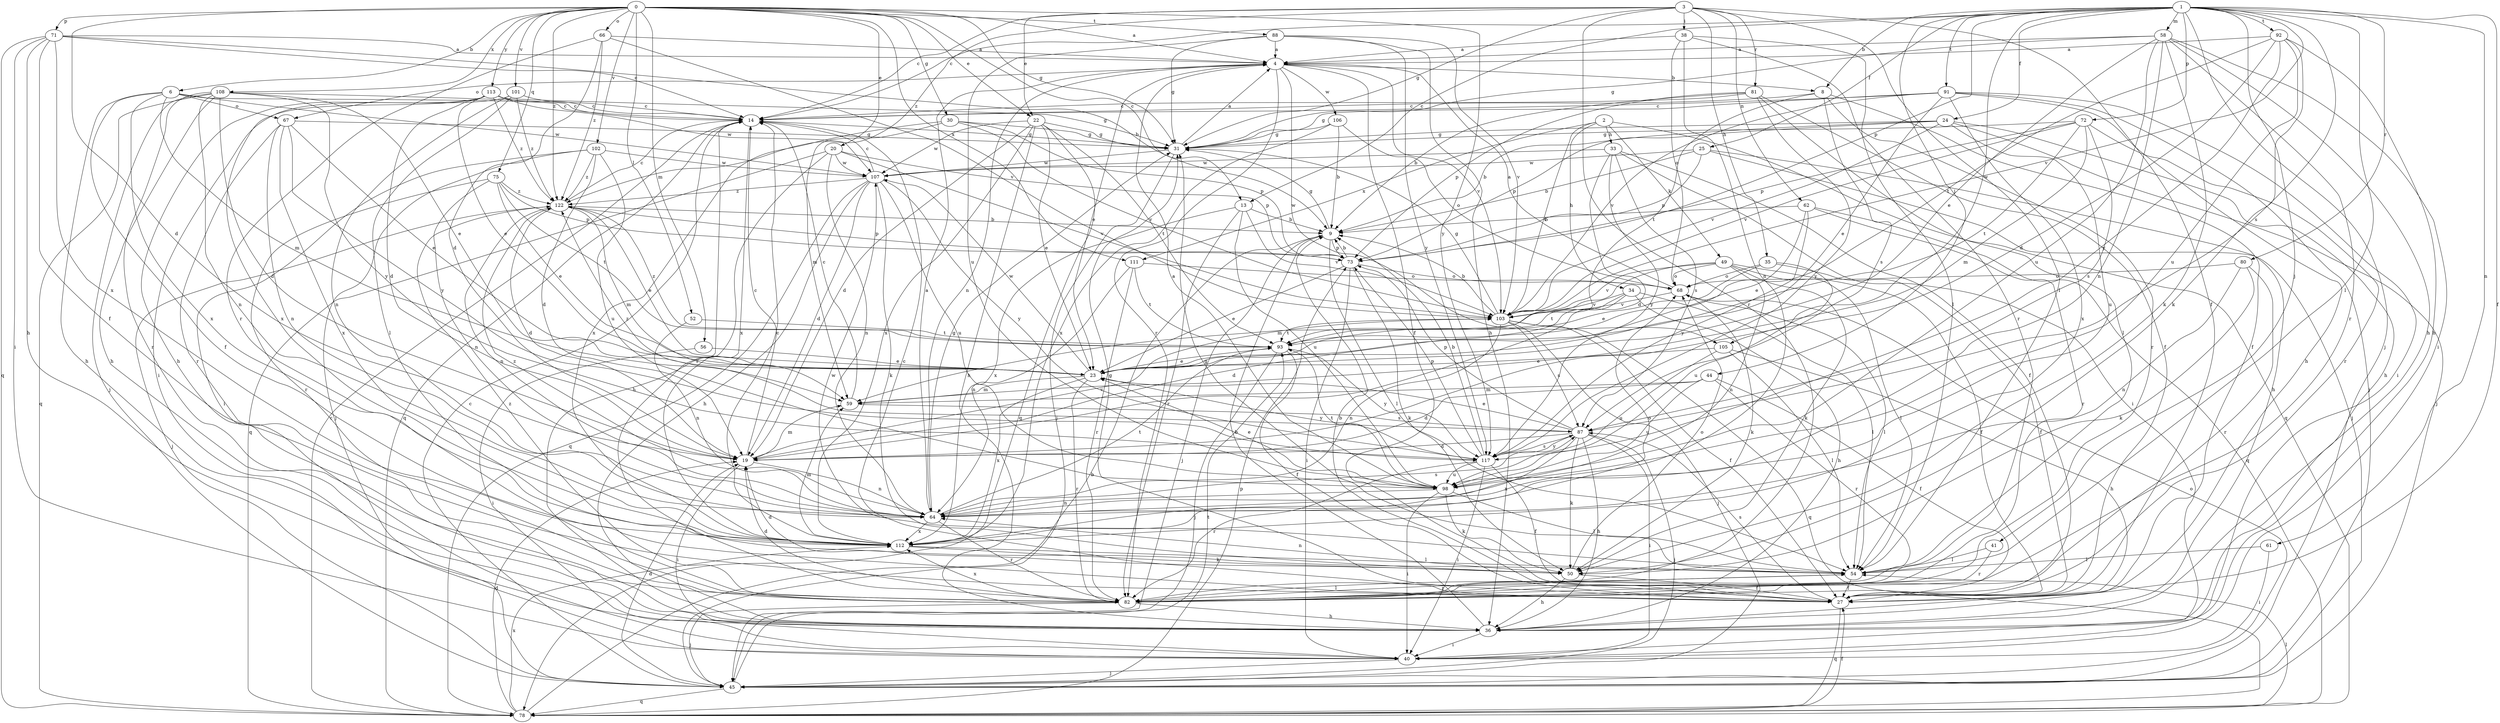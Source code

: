 strict digraph  {
0;
1;
2;
3;
4;
6;
8;
9;
13;
14;
19;
20;
22;
23;
24;
25;
27;
30;
31;
33;
34;
35;
36;
38;
40;
41;
44;
45;
49;
50;
52;
54;
56;
58;
59;
61;
62;
64;
66;
67;
68;
71;
72;
73;
75;
78;
80;
81;
82;
87;
88;
91;
92;
93;
98;
101;
102;
103;
105;
106;
107;
108;
111;
112;
113;
117;
122;
0 -> 4  [label=a];
0 -> 6  [label=b];
0 -> 13  [label=c];
0 -> 19  [label=d];
0 -> 20  [label=e];
0 -> 22  [label=e];
0 -> 30  [label=g];
0 -> 31  [label=g];
0 -> 52  [label=l];
0 -> 56  [label=m];
0 -> 66  [label=o];
0 -> 71  [label=p];
0 -> 75  [label=q];
0 -> 88  [label=t];
0 -> 101  [label=v];
0 -> 102  [label=v];
0 -> 108  [label=x];
0 -> 111  [label=x];
0 -> 113  [label=y];
0 -> 117  [label=y];
0 -> 122  [label=z];
1 -> 8  [label=b];
1 -> 13  [label=c];
1 -> 14  [label=c];
1 -> 24  [label=f];
1 -> 25  [label=f];
1 -> 27  [label=f];
1 -> 41  [label=j];
1 -> 44  [label=j];
1 -> 45  [label=j];
1 -> 54  [label=l];
1 -> 58  [label=m];
1 -> 61  [label=n];
1 -> 72  [label=p];
1 -> 73  [label=p];
1 -> 80  [label=r];
1 -> 87  [label=s];
1 -> 91  [label=t];
1 -> 92  [label=t];
1 -> 103  [label=v];
1 -> 105  [label=w];
2 -> 33  [label=h];
2 -> 34  [label=h];
2 -> 49  [label=k];
2 -> 78  [label=q];
2 -> 103  [label=v];
2 -> 111  [label=x];
3 -> 14  [label=c];
3 -> 22  [label=e];
3 -> 27  [label=f];
3 -> 31  [label=g];
3 -> 35  [label=h];
3 -> 38  [label=i];
3 -> 54  [label=l];
3 -> 62  [label=n];
3 -> 81  [label=r];
3 -> 82  [label=r];
3 -> 122  [label=z];
4 -> 8  [label=b];
4 -> 23  [label=e];
4 -> 27  [label=f];
4 -> 64  [label=n];
4 -> 67  [label=o];
4 -> 82  [label=r];
4 -> 103  [label=v];
4 -> 105  [label=w];
4 -> 106  [label=w];
6 -> 14  [label=c];
6 -> 27  [label=f];
6 -> 36  [label=h];
6 -> 59  [label=m];
6 -> 67  [label=o];
6 -> 107  [label=w];
6 -> 112  [label=x];
8 -> 14  [label=c];
8 -> 27  [label=f];
8 -> 82  [label=r];
8 -> 87  [label=s];
8 -> 93  [label=t];
9 -> 31  [label=g];
9 -> 45  [label=j];
9 -> 54  [label=l];
9 -> 73  [label=p];
13 -> 9  [label=b];
13 -> 82  [label=r];
13 -> 98  [label=u];
13 -> 103  [label=v];
13 -> 112  [label=x];
14 -> 31  [label=g];
14 -> 78  [label=q];
14 -> 82  [label=r];
14 -> 112  [label=x];
19 -> 14  [label=c];
19 -> 40  [label=i];
19 -> 59  [label=m];
19 -> 64  [label=n];
19 -> 103  [label=v];
20 -> 36  [label=h];
20 -> 64  [label=n];
20 -> 73  [label=p];
20 -> 78  [label=q];
20 -> 103  [label=v];
20 -> 107  [label=w];
22 -> 19  [label=d];
22 -> 23  [label=e];
22 -> 31  [label=g];
22 -> 36  [label=h];
22 -> 78  [label=q];
22 -> 93  [label=t];
22 -> 107  [label=w];
22 -> 112  [label=x];
23 -> 59  [label=m];
23 -> 82  [label=r];
23 -> 107  [label=w];
23 -> 112  [label=x];
23 -> 117  [label=y];
24 -> 9  [label=b];
24 -> 31  [label=g];
24 -> 36  [label=h];
24 -> 45  [label=j];
24 -> 73  [label=p];
24 -> 98  [label=u];
24 -> 103  [label=v];
25 -> 9  [label=b];
25 -> 36  [label=h];
25 -> 45  [label=j];
25 -> 73  [label=p];
25 -> 107  [label=w];
27 -> 9  [label=b];
27 -> 14  [label=c];
27 -> 31  [label=g];
27 -> 78  [label=q];
27 -> 87  [label=s];
30 -> 31  [label=g];
30 -> 59  [label=m];
30 -> 73  [label=p];
30 -> 103  [label=v];
30 -> 112  [label=x];
31 -> 4  [label=a];
31 -> 45  [label=j];
31 -> 107  [label=w];
33 -> 19  [label=d];
33 -> 27  [label=f];
33 -> 40  [label=i];
33 -> 87  [label=s];
33 -> 107  [label=w];
33 -> 117  [label=y];
34 -> 19  [label=d];
34 -> 36  [label=h];
34 -> 54  [label=l];
34 -> 93  [label=t];
34 -> 103  [label=v];
35 -> 23  [label=e];
35 -> 27  [label=f];
35 -> 68  [label=o];
35 -> 98  [label=u];
36 -> 9  [label=b];
36 -> 40  [label=i];
38 -> 4  [label=a];
38 -> 54  [label=l];
38 -> 64  [label=n];
38 -> 68  [label=o];
38 -> 82  [label=r];
40 -> 45  [label=j];
41 -> 54  [label=l];
41 -> 82  [label=r];
44 -> 19  [label=d];
44 -> 27  [label=f];
44 -> 59  [label=m];
44 -> 82  [label=r];
44 -> 98  [label=u];
45 -> 14  [label=c];
45 -> 19  [label=d];
45 -> 68  [label=o];
45 -> 78  [label=q];
45 -> 93  [label=t];
49 -> 27  [label=f];
49 -> 50  [label=k];
49 -> 54  [label=l];
49 -> 59  [label=m];
49 -> 64  [label=n];
49 -> 68  [label=o];
49 -> 103  [label=v];
50 -> 19  [label=d];
50 -> 27  [label=f];
50 -> 36  [label=h];
50 -> 64  [label=n];
50 -> 68  [label=o];
52 -> 64  [label=n];
52 -> 93  [label=t];
54 -> 27  [label=f];
54 -> 31  [label=g];
54 -> 82  [label=r];
54 -> 107  [label=w];
56 -> 23  [label=e];
56 -> 40  [label=i];
58 -> 4  [label=a];
58 -> 23  [label=e];
58 -> 31  [label=g];
58 -> 36  [label=h];
58 -> 40  [label=i];
58 -> 50  [label=k];
58 -> 64  [label=n];
58 -> 82  [label=r];
58 -> 98  [label=u];
59 -> 14  [label=c];
59 -> 87  [label=s];
61 -> 40  [label=i];
61 -> 54  [label=l];
62 -> 9  [label=b];
62 -> 23  [label=e];
62 -> 78  [label=q];
62 -> 82  [label=r];
62 -> 117  [label=y];
64 -> 4  [label=a];
64 -> 31  [label=g];
64 -> 82  [label=r];
64 -> 87  [label=s];
64 -> 93  [label=t];
64 -> 112  [label=x];
64 -> 122  [label=z];
66 -> 4  [label=a];
66 -> 19  [label=d];
66 -> 82  [label=r];
66 -> 103  [label=v];
66 -> 122  [label=z];
67 -> 23  [label=e];
67 -> 31  [label=g];
67 -> 64  [label=n];
67 -> 82  [label=r];
67 -> 112  [label=x];
67 -> 117  [label=y];
68 -> 4  [label=a];
68 -> 50  [label=k];
68 -> 54  [label=l];
68 -> 103  [label=v];
71 -> 4  [label=a];
71 -> 9  [label=b];
71 -> 14  [label=c];
71 -> 27  [label=f];
71 -> 36  [label=h];
71 -> 40  [label=i];
71 -> 78  [label=q];
71 -> 112  [label=x];
72 -> 31  [label=g];
72 -> 59  [label=m];
72 -> 73  [label=p];
72 -> 82  [label=r];
72 -> 87  [label=s];
72 -> 93  [label=t];
72 -> 103  [label=v];
73 -> 9  [label=b];
73 -> 23  [label=e];
73 -> 40  [label=i];
73 -> 50  [label=k];
73 -> 68  [label=o];
75 -> 23  [label=e];
75 -> 64  [label=n];
75 -> 73  [label=p];
75 -> 82  [label=r];
75 -> 93  [label=t];
75 -> 122  [label=z];
78 -> 9  [label=b];
78 -> 14  [label=c];
78 -> 19  [label=d];
78 -> 27  [label=f];
78 -> 54  [label=l];
78 -> 73  [label=p];
78 -> 112  [label=x];
80 -> 50  [label=k];
80 -> 64  [label=n];
80 -> 68  [label=o];
80 -> 82  [label=r];
81 -> 9  [label=b];
81 -> 14  [label=c];
81 -> 27  [label=f];
81 -> 54  [label=l];
81 -> 73  [label=p];
81 -> 117  [label=y];
82 -> 19  [label=d];
82 -> 36  [label=h];
82 -> 45  [label=j];
82 -> 54  [label=l];
82 -> 112  [label=x];
82 -> 122  [label=z];
87 -> 19  [label=d];
87 -> 23  [label=e];
87 -> 36  [label=h];
87 -> 40  [label=i];
87 -> 45  [label=j];
87 -> 50  [label=k];
87 -> 73  [label=p];
87 -> 112  [label=x];
87 -> 117  [label=y];
87 -> 122  [label=z];
88 -> 4  [label=a];
88 -> 31  [label=g];
88 -> 36  [label=h];
88 -> 98  [label=u];
88 -> 103  [label=v];
88 -> 117  [label=y];
91 -> 14  [label=c];
91 -> 23  [label=e];
91 -> 31  [label=g];
91 -> 36  [label=h];
91 -> 40  [label=i];
91 -> 45  [label=j];
91 -> 103  [label=v];
91 -> 112  [label=x];
92 -> 4  [label=a];
92 -> 19  [label=d];
92 -> 36  [label=h];
92 -> 50  [label=k];
92 -> 93  [label=t];
92 -> 98  [label=u];
92 -> 117  [label=y];
93 -> 23  [label=e];
93 -> 27  [label=f];
93 -> 45  [label=j];
93 -> 117  [label=y];
93 -> 122  [label=z];
98 -> 4  [label=a];
98 -> 23  [label=e];
98 -> 40  [label=i];
98 -> 50  [label=k];
98 -> 54  [label=l];
98 -> 64  [label=n];
98 -> 93  [label=t];
101 -> 14  [label=c];
101 -> 40  [label=i];
101 -> 54  [label=l];
101 -> 64  [label=n];
101 -> 122  [label=z];
102 -> 19  [label=d];
102 -> 40  [label=i];
102 -> 45  [label=j];
102 -> 98  [label=u];
102 -> 107  [label=w];
102 -> 122  [label=z];
103 -> 9  [label=b];
103 -> 27  [label=f];
103 -> 31  [label=g];
103 -> 45  [label=j];
103 -> 64  [label=n];
103 -> 78  [label=q];
103 -> 87  [label=s];
103 -> 93  [label=t];
105 -> 23  [label=e];
105 -> 36  [label=h];
105 -> 54  [label=l];
105 -> 98  [label=u];
106 -> 9  [label=b];
106 -> 31  [label=g];
106 -> 68  [label=o];
106 -> 112  [label=x];
107 -> 14  [label=c];
107 -> 19  [label=d];
107 -> 36  [label=h];
107 -> 50  [label=k];
107 -> 78  [label=q];
107 -> 98  [label=u];
107 -> 117  [label=y];
107 -> 122  [label=z];
108 -> 14  [label=c];
108 -> 19  [label=d];
108 -> 23  [label=e];
108 -> 36  [label=h];
108 -> 45  [label=j];
108 -> 64  [label=n];
108 -> 78  [label=q];
108 -> 82  [label=r];
108 -> 117  [label=y];
111 -> 64  [label=n];
111 -> 68  [label=o];
111 -> 82  [label=r];
111 -> 93  [label=t];
112 -> 14  [label=c];
112 -> 50  [label=k];
112 -> 54  [label=l];
112 -> 59  [label=m];
112 -> 68  [label=o];
113 -> 14  [label=c];
113 -> 19  [label=d];
113 -> 23  [label=e];
113 -> 31  [label=g];
113 -> 36  [label=h];
113 -> 107  [label=w];
113 -> 112  [label=x];
113 -> 122  [label=z];
117 -> 9  [label=b];
117 -> 27  [label=f];
117 -> 40  [label=i];
117 -> 73  [label=p];
117 -> 82  [label=r];
117 -> 87  [label=s];
117 -> 98  [label=u];
122 -> 9  [label=b];
122 -> 14  [label=c];
122 -> 19  [label=d];
122 -> 23  [label=e];
122 -> 45  [label=j];
122 -> 59  [label=m];
122 -> 64  [label=n];
122 -> 73  [label=p];
}
